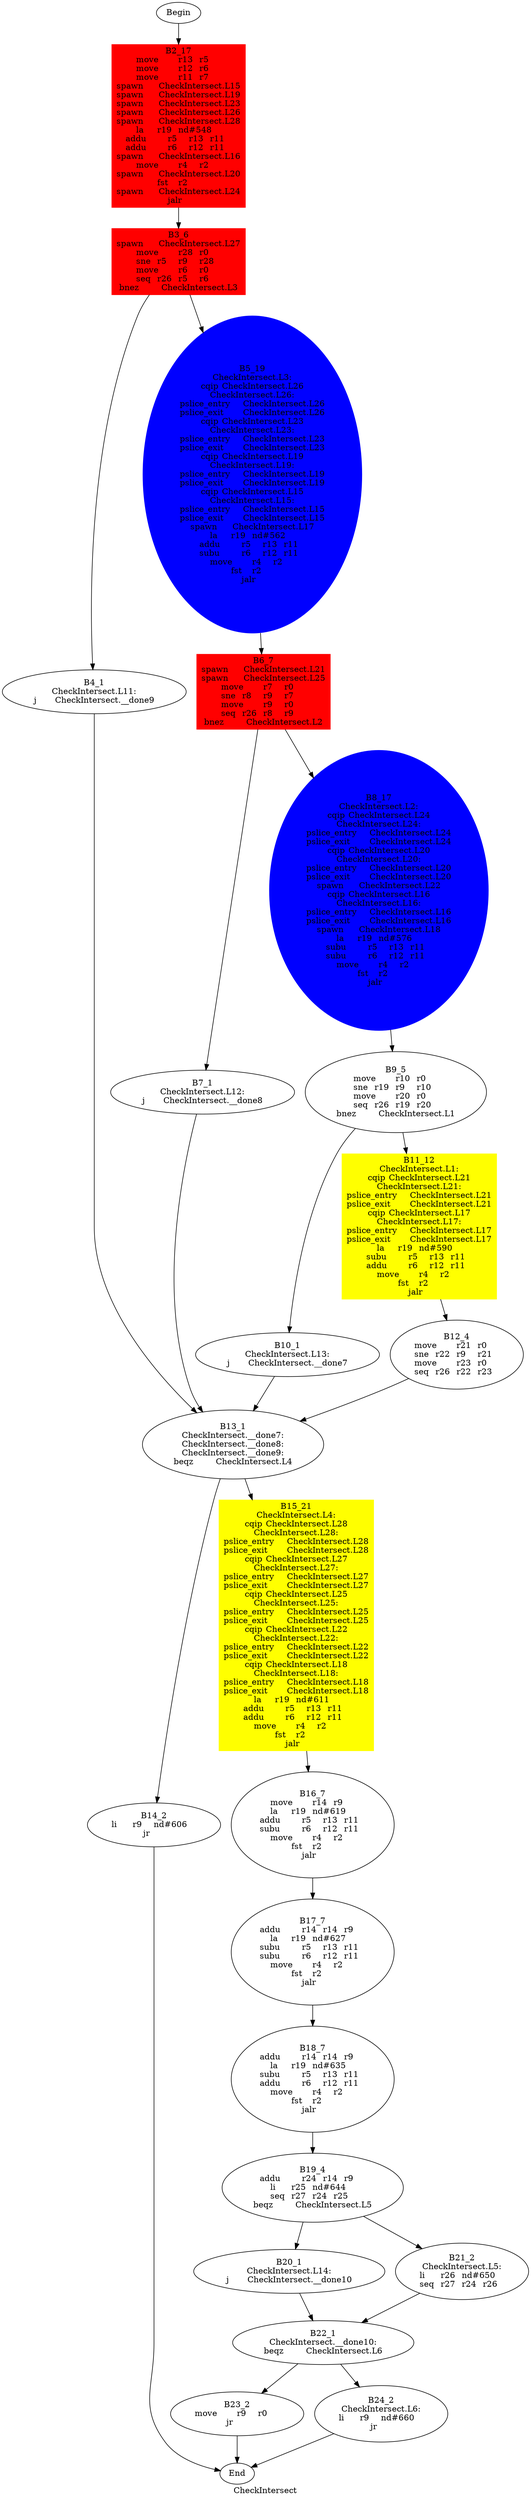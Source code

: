 digraph G{
	label = "CheckIntersect"	style = "dashed";
	color = purple;
	Node0 [label = "Begin"];
	Node0 -> {Node2 }
	Node1 [label = "End"];
	Node1 -> {}
	Node2 [label = "B2_17\nmove	r13	r5	\nmove	r12	r6	\nmove	r11	r7	\nspawn	CheckIntersect.L15\nspawn	CheckIntersect.L19\nspawn	CheckIntersect.L23\nspawn	CheckIntersect.L26\nspawn	CheckIntersect.L28\nla	r19	nd#548	\naddu	r5	r13	r11	\naddu	r6	r12	r11	\nspawn	CheckIntersect.L16\nmove	r4	r2	\nspawn	CheckIntersect.L20\nfst	r2	\nspawn	CheckIntersect.L24\njalr	\n"];
	Node2 -> {Node3 }
	Node3 [label = "B3_6\nspawn	CheckIntersect.L27\nmove	r28	r0	\nsne	r5	r9	r28	\nmove	r6	r0	\nseq	r26	r5	r6	\nbnez	CheckIntersect.L3\n"];
	Node3 -> {Node4 Node5 }
	Node4 [label = "B4_1\nCheckIntersect.L11:\nj	CheckIntersect.__done9\n"];
	Node4 -> {Node13 }
	Node5 [label = "B5_19\nCheckIntersect.L3:\ncqip	CheckIntersect.L26\nCheckIntersect.L26:\npslice_entry	CheckIntersect.L26\npslice_exit	CheckIntersect.L26\ncqip	CheckIntersect.L23\nCheckIntersect.L23:\npslice_entry	CheckIntersect.L23\npslice_exit	CheckIntersect.L23\ncqip	CheckIntersect.L19\nCheckIntersect.L19:\npslice_entry	CheckIntersect.L19\npslice_exit	CheckIntersect.L19\ncqip	CheckIntersect.L15\nCheckIntersect.L15:\npslice_entry	CheckIntersect.L15\npslice_exit	CheckIntersect.L15\nspawn	CheckIntersect.L17\nla	r19	nd#562	\naddu	r5	r13	r11	\nsubu	r6	r12	r11	\nmove	r4	r2	\nfst	r2	\njalr	\n"];
	Node5 -> {Node6 }
	Node6 [label = "B6_7\nspawn	CheckIntersect.L21\nspawn	CheckIntersect.L25\nmove	r7	r0	\nsne	r8	r9	r7	\nmove	r9	r0	\nseq	r26	r8	r9	\nbnez	CheckIntersect.L2\n"];
	Node6 -> {Node7 Node8 }
	Node7 [label = "B7_1\nCheckIntersect.L12:\nj	CheckIntersect.__done8\n"];
	Node7 -> {Node13 }
	Node8 [label = "B8_17\nCheckIntersect.L2:\ncqip	CheckIntersect.L24\nCheckIntersect.L24:\npslice_entry	CheckIntersect.L24\npslice_exit	CheckIntersect.L24\ncqip	CheckIntersect.L20\nCheckIntersect.L20:\npslice_entry	CheckIntersect.L20\npslice_exit	CheckIntersect.L20\nspawn	CheckIntersect.L22\ncqip	CheckIntersect.L16\nCheckIntersect.L16:\npslice_entry	CheckIntersect.L16\npslice_exit	CheckIntersect.L16\nspawn	CheckIntersect.L18\nla	r19	nd#576	\nsubu	r5	r13	r11	\nsubu	r6	r12	r11	\nmove	r4	r2	\nfst	r2	\njalr	\n"];
	Node8 -> {Node9 }
	Node9 [label = "B9_5\nmove	r10	r0	\nsne	r19	r9	r10	\nmove	r20	r0	\nseq	r26	r19	r20	\nbnez	CheckIntersect.L1\n"];
	Node9 -> {Node10 Node11 }
	Node10 [label = "B10_1\nCheckIntersect.L13:\nj	CheckIntersect.__done7\n"];
	Node10 -> {Node13 }
	Node11 [label = "B11_12\nCheckIntersect.L1:\ncqip	CheckIntersect.L21\nCheckIntersect.L21:\npslice_entry	CheckIntersect.L21\npslice_exit	CheckIntersect.L21\ncqip	CheckIntersect.L17\nCheckIntersect.L17:\npslice_entry	CheckIntersect.L17\npslice_exit	CheckIntersect.L17\nla	r19	nd#590	\nsubu	r5	r13	r11	\naddu	r6	r12	r11	\nmove	r4	r2	\nfst	r2	\njalr	\n"];
	Node11 -> {Node12 }
	Node12 [label = "B12_4\nmove	r21	r0	\nsne	r22	r9	r21	\nmove	r23	r0	\nseq	r26	r22	r23	\n"];
	Node12 -> {Node13 }
	Node13 [label = "B13_1\nCheckIntersect.__done7:\nCheckIntersect.__done8:\nCheckIntersect.__done9:\nbeqz	CheckIntersect.L4\n"];
	Node13 -> {Node14 Node15 }
	Node14 [label = "B14_2\nli	r9	nd#606	\njr	\n"];
	Node14 -> {Node1 }
	Node15 [label = "B15_21\nCheckIntersect.L4:\ncqip	CheckIntersect.L28\nCheckIntersect.L28:\npslice_entry	CheckIntersect.L28\npslice_exit	CheckIntersect.L28\ncqip	CheckIntersect.L27\nCheckIntersect.L27:\npslice_entry	CheckIntersect.L27\npslice_exit	CheckIntersect.L27\ncqip	CheckIntersect.L25\nCheckIntersect.L25:\npslice_entry	CheckIntersect.L25\npslice_exit	CheckIntersect.L25\ncqip	CheckIntersect.L22\nCheckIntersect.L22:\npslice_entry	CheckIntersect.L22\npslice_exit	CheckIntersect.L22\ncqip	CheckIntersect.L18\nCheckIntersect.L18:\npslice_entry	CheckIntersect.L18\npslice_exit	CheckIntersect.L18\nla	r19	nd#611	\naddu	r5	r13	r11	\naddu	r6	r12	r11	\nmove	r4	r2	\nfst	r2	\njalr	\n"];
	Node15 -> {Node16 }
	Node16 [label = "B16_7\nmove	r14	r9	\nla	r19	nd#619	\naddu	r5	r13	r11	\nsubu	r6	r12	r11	\nmove	r4	r2	\nfst	r2	\njalr	\n"];
	Node16 -> {Node17 }
	Node17 [label = "B17_7\naddu	r14	r14	r9	\nla	r19	nd#627	\nsubu	r5	r13	r11	\nsubu	r6	r12	r11	\nmove	r4	r2	\nfst	r2	\njalr	\n"];
	Node17 -> {Node18 }
	Node18 [label = "B18_7\naddu	r14	r14	r9	\nla	r19	nd#635	\nsubu	r5	r13	r11	\naddu	r6	r12	r11	\nmove	r4	r2	\nfst	r2	\njalr	\n"];
	Node18 -> {Node19 }
	Node19 [label = "B19_4\naddu	r24	r14	r9	\nli	r25	nd#644	\nseq	r27	r24	r25	\nbeqz	CheckIntersect.L5\n"];
	Node19 -> {Node20 Node21 }
	Node20 [label = "B20_1\nCheckIntersect.L14:\nj	CheckIntersect.__done10\n"];
	Node20 -> {Node22 }
	Node21 [label = "B21_2\nCheckIntersect.L5:\nli	r26	nd#650	\nseq	r27	r24	r26	\n"];
	Node21 -> {Node22 }
	Node22 [label = "B22_1\nCheckIntersect.__done10:\nbeqz	CheckIntersect.L6\n"];
	Node22 -> {Node23 Node24 }
	Node23 [label = "B23_2\nmove	r9	r0	\njr	\n"];
	Node23 -> {Node1 }
	Node24 [label = "B24_2\nCheckIntersect.L6:\nli	r9	nd#660	\njr	\n"];
	Node24 -> {Node1 }
	Node2 [shape = box ,style=filled ,color=red];
	Node2 [shape = box ,style=filled ,color=red];
	Node2 [shape = box ,style=filled ,color=red];
	Node2 [shape = box ,style=filled ,color=red];
	Node2 [shape = box ,style=filled ,color=red];
	Node2 [shape = box ,style=filled ,color=red];
	Node2 [shape = box ,style=filled ,color=red];
	Node2 [shape = box ,style=filled ,color=red];
	Node3 [shape = box ,style=filled ,color=red];
	Node5 [shape = ellipse ,style=filled ,color=blue];
	Node6 [shape = box ,style=filled ,color=red];
	Node6 [shape = box ,style=filled ,color=red];
	Node8 [shape = ellipse ,style=filled ,color=blue];
	Node8 [shape = ellipse ,style=filled ,color=blue];
	Node11 [shape = polygon ,style=filled ,color=yellow];
	Node11 [shape = polygon ,style=filled ,color=yellow];
	Node15 [shape = polygon ,style=filled ,color=yellow];
	Node15 [shape = polygon ,style=filled ,color=yellow];
	Node15 [shape = polygon ,style=filled ,color=yellow];
	Node15 [shape = polygon ,style=filled ,color=yellow];
	Node15 [shape = polygon ,style=filled ,color=yellow];
}
